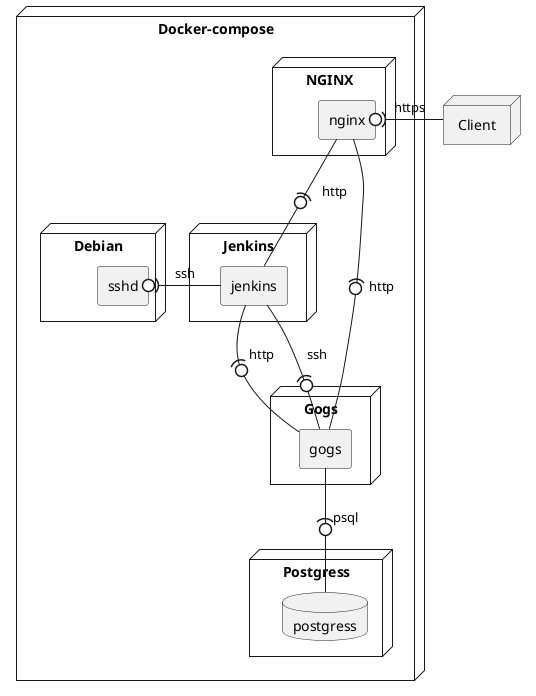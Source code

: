 @startuml "Deploy diagram"

node pc as "Client"{

}

node dc as "Docker-compose" {

    node psql_node as "Postgress" {
        database psql as "postgress"
    }

    node gogs_node as "Gogs" {
        agent gogs as "gogs"
    }
    node jenkins_node as "Jenkins" {
        agent jenkins as "jenkins"
    }
    
    node nginx_node as "NGINX" {
        agent nginx as "nginx"
    }

    node debian_node as "Debian"{
        agent ssh as "sshd"
    }

    gogs -(0- psql : "psql"

    jenkins -(0- gogs : "http"
    jenkins -(0- gogs : "ssh"
    jenkins -(0 ssh : "ssh"

    nginx -(0- jenkins : "http"
    nginx -(0- gogs : "http"
    
    pc -(0 nginx : "https"

}


@enduml